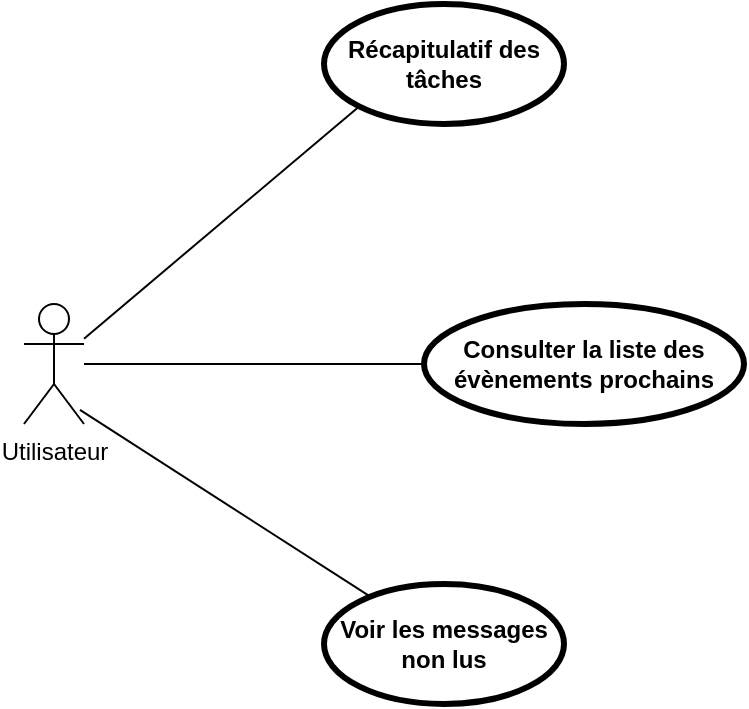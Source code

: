 <mxfile version="18.2.0" type="github">
  <diagram id="x4smrvv-FvFYodcmfPtM" name="Page-1">
    <mxGraphModel dx="1422" dy="794" grid="1" gridSize="10" guides="1" tooltips="1" connect="1" arrows="1" fold="1" page="1" pageScale="1" pageWidth="827" pageHeight="1169" math="0" shadow="0">
      <root>
        <mxCell id="0" />
        <mxCell id="1" parent="0" />
        <mxCell id="_OmE1Vh6hryLAHlSIkVT-2" value="Utilisateur" style="shape=umlActor;html=1;verticalLabelPosition=bottom;verticalAlign=top;align=center;" vertex="1" parent="1">
          <mxGeometry x="130" y="300" width="30" height="60" as="geometry" />
        </mxCell>
        <mxCell id="_OmE1Vh6hryLAHlSIkVT-3" value="Consulter la liste des évènements prochains" style="shape=ellipse;html=1;strokeWidth=3;fontStyle=1;whiteSpace=wrap;align=center;perimeter=ellipsePerimeter;" vertex="1" parent="1">
          <mxGeometry x="330" y="300" width="160" height="60" as="geometry" />
        </mxCell>
        <mxCell id="_OmE1Vh6hryLAHlSIkVT-4" value="Voir les messages non lus" style="shape=ellipse;html=1;strokeWidth=3;fontStyle=1;whiteSpace=wrap;align=center;perimeter=ellipsePerimeter;" vertex="1" parent="1">
          <mxGeometry x="280" y="440" width="120" height="60" as="geometry" />
        </mxCell>
        <mxCell id="_OmE1Vh6hryLAHlSIkVT-5" value="Récapitulatif des tâches" style="shape=ellipse;html=1;strokeWidth=3;fontStyle=1;whiteSpace=wrap;align=center;perimeter=ellipsePerimeter;" vertex="1" parent="1">
          <mxGeometry x="280" y="150" width="120" height="60" as="geometry" />
        </mxCell>
        <mxCell id="_OmE1Vh6hryLAHlSIkVT-6" value="" style="edgeStyle=none;html=1;endArrow=none;verticalAlign=bottom;rounded=0;entryX=0;entryY=1;entryDx=0;entryDy=0;" edge="1" parent="1" source="_OmE1Vh6hryLAHlSIkVT-2" target="_OmE1Vh6hryLAHlSIkVT-5">
          <mxGeometry width="160" relative="1" as="geometry">
            <mxPoint x="330" y="350" as="sourcePoint" />
            <mxPoint x="490" y="350" as="targetPoint" />
          </mxGeometry>
        </mxCell>
        <mxCell id="_OmE1Vh6hryLAHlSIkVT-7" value="" style="edgeStyle=none;html=1;endArrow=none;verticalAlign=bottom;rounded=0;entryX=0;entryY=0.5;entryDx=0;entryDy=0;" edge="1" parent="1" source="_OmE1Vh6hryLAHlSIkVT-2" target="_OmE1Vh6hryLAHlSIkVT-3">
          <mxGeometry width="160" relative="1" as="geometry">
            <mxPoint x="330" y="350" as="sourcePoint" />
            <mxPoint x="490" y="350" as="targetPoint" />
          </mxGeometry>
        </mxCell>
        <mxCell id="_OmE1Vh6hryLAHlSIkVT-8" value="" style="edgeStyle=none;html=1;endArrow=none;verticalAlign=bottom;rounded=0;exitX=0.933;exitY=0.883;exitDx=0;exitDy=0;exitPerimeter=0;" edge="1" parent="1" source="_OmE1Vh6hryLAHlSIkVT-2" target="_OmE1Vh6hryLAHlSIkVT-4">
          <mxGeometry width="160" relative="1" as="geometry">
            <mxPoint x="330" y="350" as="sourcePoint" />
            <mxPoint x="490" y="350" as="targetPoint" />
          </mxGeometry>
        </mxCell>
      </root>
    </mxGraphModel>
  </diagram>
</mxfile>
